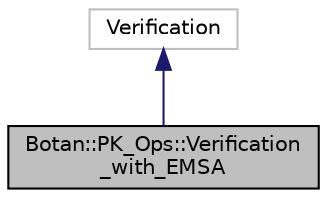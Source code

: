 digraph "Botan::PK_Ops::Verification_with_EMSA"
{
  edge [fontname="Helvetica",fontsize="10",labelfontname="Helvetica",labelfontsize="10"];
  node [fontname="Helvetica",fontsize="10",shape=record];
  Node0 [label="Botan::PK_Ops::Verification\l_with_EMSA",height=0.2,width=0.4,color="black", fillcolor="grey75", style="filled", fontcolor="black"];
  Node1 -> Node0 [dir="back",color="midnightblue",fontsize="10",style="solid",fontname="Helvetica"];
  Node1 [label="Verification",height=0.2,width=0.4,color="grey75", fillcolor="white", style="filled"];
}
